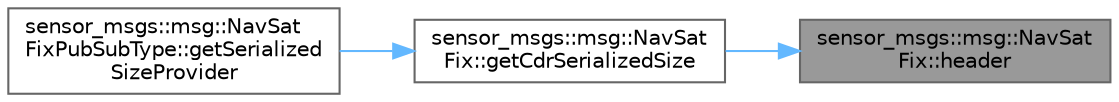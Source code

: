 digraph "sensor_msgs::msg::NavSatFix::header"
{
 // INTERACTIVE_SVG=YES
 // LATEX_PDF_SIZE
  bgcolor="transparent";
  edge [fontname=Helvetica,fontsize=10,labelfontname=Helvetica,labelfontsize=10];
  node [fontname=Helvetica,fontsize=10,shape=box,height=0.2,width=0.4];
  rankdir="RL";
  Node1 [id="Node000001",label="sensor_msgs::msg::NavSat\lFix::header",height=0.2,width=0.4,color="gray40", fillcolor="grey60", style="filled", fontcolor="black",tooltip="This function copies the value in member header"];
  Node1 -> Node2 [id="edge1_Node000001_Node000002",dir="back",color="steelblue1",style="solid",tooltip=" "];
  Node2 [id="Node000002",label="sensor_msgs::msg::NavSat\lFix::getCdrSerializedSize",height=0.2,width=0.4,color="grey40", fillcolor="white", style="filled",URL="$d8/d4d/classsensor__msgs_1_1msg_1_1NavSatFix.html#ac382f03c8e5d648a6a47f867b3892807",tooltip="This function returns the serialized size of a data depending on the buffer alignment."];
  Node2 -> Node3 [id="edge2_Node000002_Node000003",dir="back",color="steelblue1",style="solid",tooltip=" "];
  Node3 [id="Node000003",label="sensor_msgs::msg::NavSat\lFixPubSubType::getSerialized\lSizeProvider",height=0.2,width=0.4,color="grey40", fillcolor="white", style="filled",URL="$d9/dc9/classsensor__msgs_1_1msg_1_1NavSatFixPubSubType.html#af361c0a5bdb20213f5470d5aa9f2846e",tooltip=" "];
}
